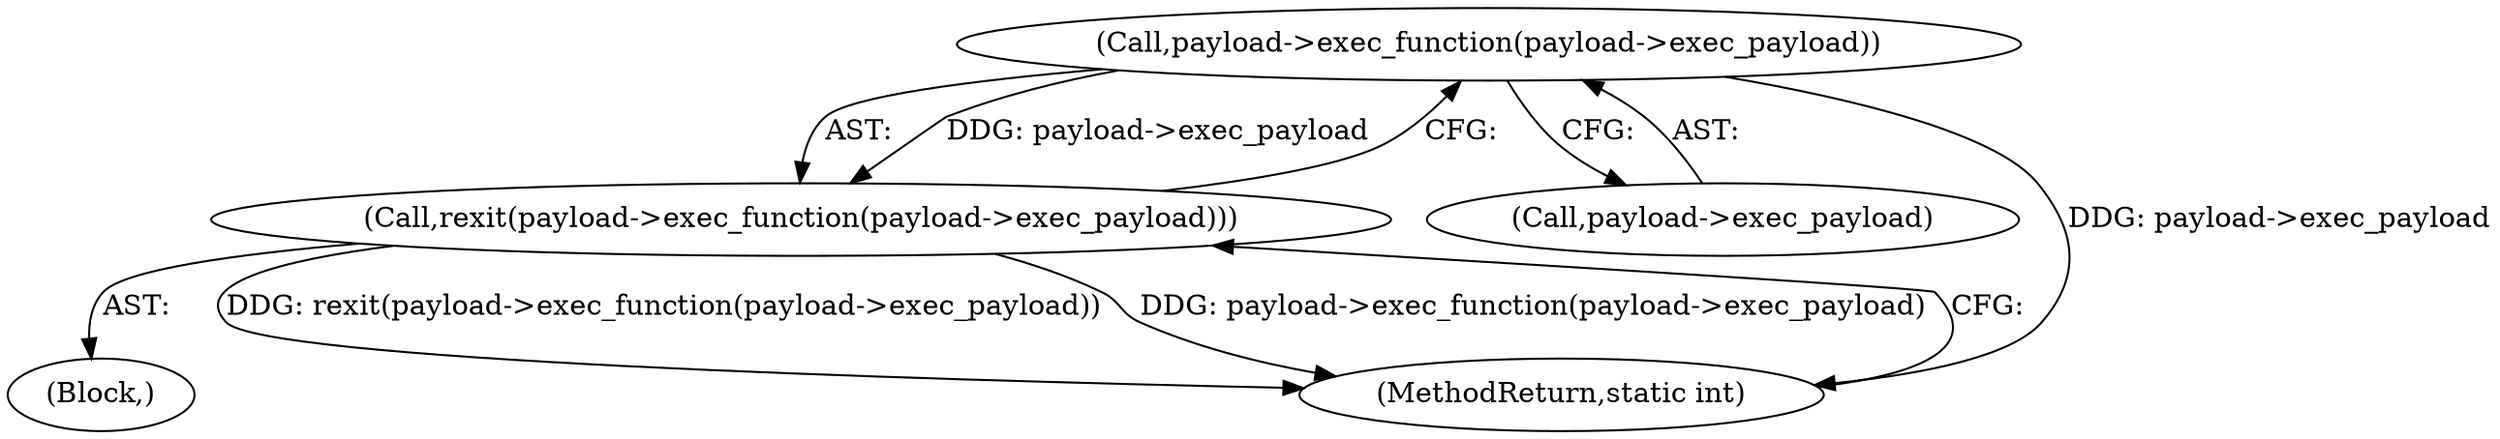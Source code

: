 digraph "0_lxc_5c3fcae78b63ac9dd56e36075903921bd9461f9e@pointer" {
"1000707" [label="(Call,payload->exec_function(payload->exec_payload))"];
"1000706" [label="(Call,rexit(payload->exec_function(payload->exec_payload)))"];
"1000118" [label="(Block,)"];
"1000706" [label="(Call,rexit(payload->exec_function(payload->exec_payload)))"];
"1000707" [label="(Call,payload->exec_function(payload->exec_payload))"];
"1000708" [label="(Call,payload->exec_payload)"];
"1000711" [label="(MethodReturn,static int)"];
"1000707" -> "1000706"  [label="AST: "];
"1000707" -> "1000708"  [label="CFG: "];
"1000708" -> "1000707"  [label="AST: "];
"1000706" -> "1000707"  [label="CFG: "];
"1000707" -> "1000711"  [label="DDG: payload->exec_payload"];
"1000707" -> "1000706"  [label="DDG: payload->exec_payload"];
"1000706" -> "1000118"  [label="AST: "];
"1000711" -> "1000706"  [label="CFG: "];
"1000706" -> "1000711"  [label="DDG: rexit(payload->exec_function(payload->exec_payload))"];
"1000706" -> "1000711"  [label="DDG: payload->exec_function(payload->exec_payload)"];
}
